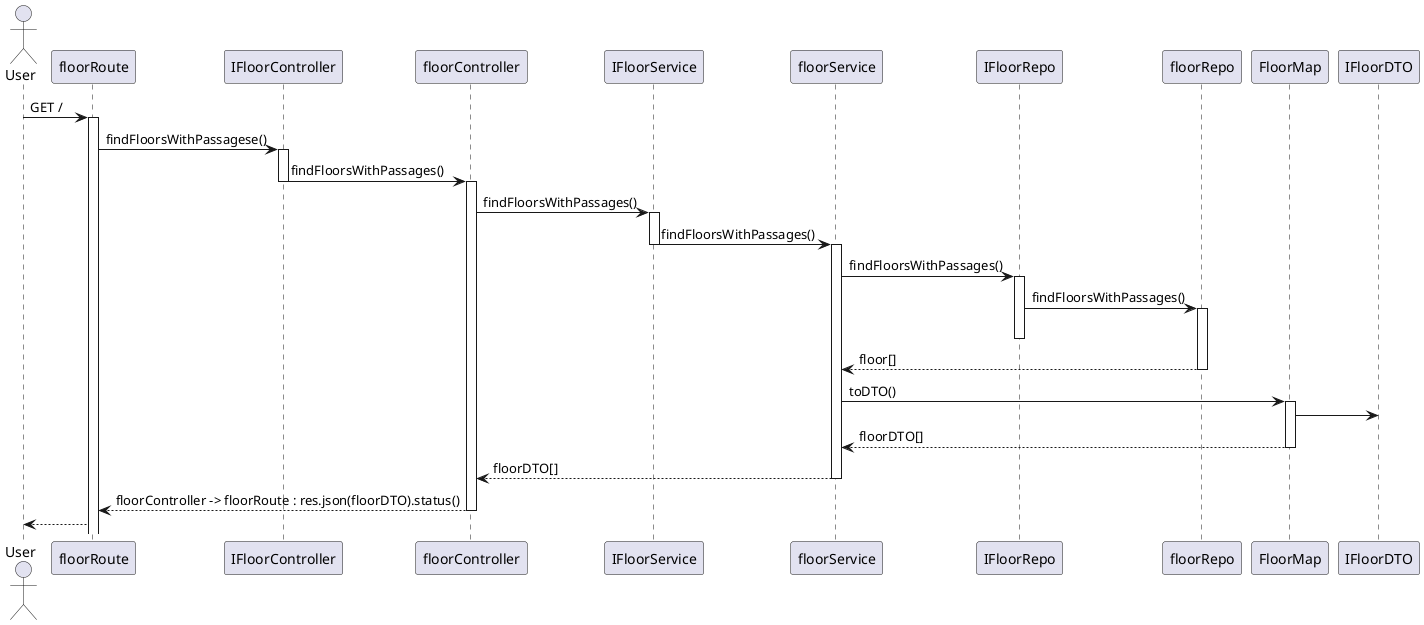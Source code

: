 @startuml
'https://plantuml.com/sequence-diagram

actor User
participant floorRoute
participant IFloorController
participant floorController
participant IFloorService
participant floorService
participant IFloorRepo
participant floorRepo
participant FloorMap
participant IFloorDTO

User -> floorRoute : GET /
activate floorRoute
floorRoute -> IFloorController : findFloorsWithPassagese()
activate IFloorController
IFloorController -> floorController : findFloorsWithPassages()
deactivate IFloorController
activate floorController
floorController -> IFloorService : findFloorsWithPassages()
activate IFloorService
IFloorService -> floorService : findFloorsWithPassages()
deactivate IFloorService
activate floorService
floorService -> IFloorRepo : findFloorsWithPassages()
activate IFloorRepo
IFloorRepo -> floorRepo : findFloorsWithPassages()
activate floorRepo
deactivate IFloorRepo
floorRepo --> floorService : floor[]
deactivate floorRepo
floorService -> FloorMap : toDTO()
activate FloorMap
FloorMap -> IFloorDTO
FloorMap --> floorService : floorDTO[]
deactivate FloorMap
floorService --> floorController: floorDTO[]
deactivate floorService
floorController --> floorRoute: floorController -> floorRoute : res.json(floorDTO).status()
deactivate floorController
floorRoute --> User
@enduml
